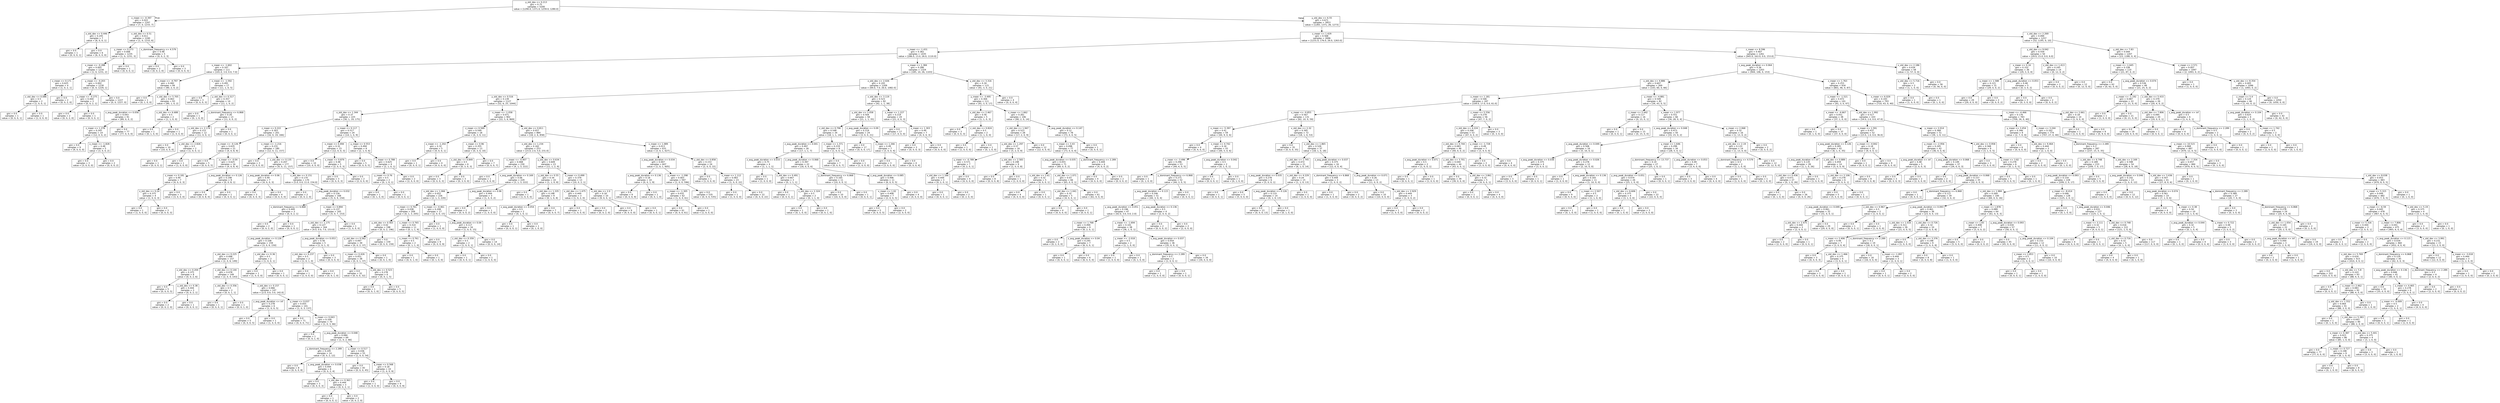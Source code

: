 digraph Tree {
node [shape=box, fontname="helvetica"] ;
edge [fontname="helvetica"] ;
0 [label="y_std_dev <= 0.213\ngini = 0.75\nsamples = 5200\nvalue = [1290.0, 1371.0, 1259.0, 1280.0]"] ;
1 [label="x_mean <= -0.397\ngini = 0.022\nsamples = 1247\nvalue = [7, 0, 1233, 7]"] ;
0 -> 1 [labeldistance=2.5, labelangle=45, headlabel="True"] ;
2 [label="x_std_dev <= 0.446\ngini = 0.245\nsamples = 7\nvalue = [6, 0, 0, 1]"] ;
1 -> 2 ;
3 [label="gini = 0.0\nsamples = 1\nvalue = [0, 0, 0, 1]"] ;
2 -> 3 ;
4 [label="gini = 0.0\nsamples = 6\nvalue = [6, 0, 0, 0]"] ;
2 -> 4 ;
5 [label="x_std_dev <= 0.51\ngini = 0.011\nsamples = 1240\nvalue = [1, 0, 1233, 6]"] ;
1 -> 5 ;
6 [label="y_mean <= 0.273\ngini = 0.006\nsamples = 1235\nvalue = [1, 0, 1231, 3]"] ;
5 -> 6 ;
7 [label="x_mean <= -0.288\ngini = 0.005\nsamples = 1234\nvalue = [1, 0, 1231, 2]"] ;
6 -> 7 ;
8 [label="z_mean <= 0.171\ngini = 0.625\nsamples = 4\nvalue = [1, 0, 2, 1]"] ;
7 -> 8 ;
9 [label="z_std_dev <= 0.086\ngini = 0.5\nsamples = 2\nvalue = [1, 0, 0, 1]"] ;
8 -> 9 ;
10 [label="gini = 0.0\nsamples = 1\nvalue = [0, 0, 0, 1]"] ;
9 -> 10 ;
11 [label="gini = 0.0\nsamples = 1\nvalue = [1, 0, 0, 0]"] ;
9 -> 11 ;
12 [label="gini = 0.0\nsamples = 2\nvalue = [0, 0, 2, 0]"] ;
8 -> 12 ;
13 [label="y_mean <= -0.203\ngini = 0.002\nsamples = 1230\nvalue = [0, 0, 1229, 1]"] ;
7 -> 13 ;
14 [label="y_mean <= -0.275\ngini = 0.444\nsamples = 3\nvalue = [0, 0, 2, 1]"] ;
13 -> 14 ;
15 [label="gini = 0.0\nsamples = 2\nvalue = [0, 0, 2, 0]"] ;
14 -> 15 ;
16 [label="gini = 0.0\nsamples = 1\nvalue = [0, 0, 0, 1]"] ;
14 -> 16 ;
17 [label="gini = 0.0\nsamples = 1227\nvalue = [0, 0, 1227, 0]"] ;
13 -> 17 ;
18 [label="gini = 0.0\nsamples = 1\nvalue = [0, 0, 0, 1]"] ;
6 -> 18 ;
19 [label="x_dominant_frequency <= 4.579\ngini = 0.48\nsamples = 5\nvalue = [0, 0, 2, 3]"] ;
5 -> 19 ;
20 [label="gini = 0.0\nsamples = 2\nvalue = [0, 0, 2, 0]"] ;
19 -> 20 ;
21 [label="gini = 0.0\nsamples = 3\nvalue = [0, 0, 0, 3]"] ;
19 -> 21 ;
22 [label="y_std_dev <= 6.55\ngini = 0.671\nsamples = 3953\nvalue = [1283, 1371, 26, 1273]"] ;
0 -> 22 [labeldistance=2.5, labelangle=-45, headlabel="False"] ;
23 [label="z_mean <= 1.429\ngini = 0.568\nsamples = 2696\nvalue = [1231.0, 176.0, 26.0, 1263.0]"] ;
22 -> 23 ;
24 [label="x_mean <= -1.431\ngini = 0.362\nsamples = 1435\nvalue = [286.0, 13.0, 26.0, 1110.0]"] ;
23 -> 24 ;
25 [label="x_mean <= -1.602\ngini = 0.167\nsamples = 111\nvalue = [101.0, 3.0, 0.0, 7.0]"] ;
24 -> 25 ;
26 [label="x_mean <= -4.797\ngini = 0.082\nsamples = 94\nvalue = [90, 2, 0, 2]"] ;
25 -> 26 ;
27 [label="gini = 0.0\nsamples = 1\nvalue = [0, 1, 0, 0]"] ;
26 -> 27 ;
28 [label="x_std_dev <= 5.705\ngini = 0.063\nsamples = 93\nvalue = [90, 1, 0, 2]"] ;
26 -> 28 ;
29 [label="x_avg_peak_duration <= 0.056\ngini = 0.043\nsamples = 91\nvalue = [89, 0, 0, 2]"] ;
28 -> 29 ;
30 [label="z_mean <= 1.278\ngini = 0.245\nsamples = 14\nvalue = [12, 0, 0, 2]"] ;
29 -> 30 ;
31 [label="gini = 0.0\nsamples = 9\nvalue = [9, 0, 0, 0]"] ;
30 -> 31 ;
32 [label="x_mean <= -1.828\ngini = 0.48\nsamples = 5\nvalue = [3, 0, 0, 2]"] ;
30 -> 32 ;
33 [label="gini = 0.0\nsamples = 3\nvalue = [3, 0, 0, 0]"] ;
32 -> 33 ;
34 [label="gini = 0.0\nsamples = 2\nvalue = [0, 0, 0, 2]"] ;
32 -> 34 ;
35 [label="gini = 0.0\nsamples = 77\nvalue = [77, 0, 0, 0]"] ;
29 -> 35 ;
36 [label="x_std_dev <= 6.688\ngini = 0.5\nsamples = 2\nvalue = [1, 1, 0, 0]"] ;
28 -> 36 ;
37 [label="gini = 0.0\nsamples = 1\nvalue = [0, 1, 0, 0]"] ;
36 -> 37 ;
38 [label="gini = 0.0\nsamples = 1\nvalue = [1, 0, 0, 0]"] ;
36 -> 38 ;
39 [label="x_mean <= -1.592\ngini = 0.491\nsamples = 17\nvalue = [11, 1, 0, 5]"] ;
25 -> 39 ;
40 [label="gini = 0.0\nsamples = 3\nvalue = [0, 0, 0, 3]"] ;
39 -> 40 ;
41 [label="y_std_dev <= 0.317\ngini = 0.357\nsamples = 14\nvalue = [11, 1, 0, 2]"] ;
39 -> 41 ;
42 [label="gini = 0.0\nsamples = 1\nvalue = [0, 1, 0, 0]"] ;
41 -> 42 ;
43 [label="y_dominant_frequency <= 6.868\ngini = 0.26\nsamples = 13\nvalue = [11, 0, 0, 2]"] ;
41 -> 43 ;
44 [label="y_std_dev <= 2.179\ngini = 0.153\nsamples = 12\nvalue = [11, 0, 0, 1]"] ;
43 -> 44 ;
45 [label="gini = 0.0\nsamples = 10\nvalue = [10, 0, 0, 0]"] ;
44 -> 45 ;
46 [label="y_std_dev <= 2.826\ngini = 0.5\nsamples = 2\nvalue = [1, 0, 0, 1]"] ;
44 -> 46 ;
47 [label="gini = 0.0\nsamples = 1\nvalue = [0, 0, 0, 1]"] ;
46 -> 47 ;
48 [label="gini = 0.0\nsamples = 1\nvalue = [1, 0, 0, 0]"] ;
46 -> 48 ;
49 [label="gini = 0.0\nsamples = 1\nvalue = [0, 0, 0, 1]"] ;
43 -> 49 ;
50 [label="x_mean <= 1.384\ngini = 0.286\nsamples = 1324\nvalue = [185, 10, 26, 1103]"] ;
24 -> 50 ;
51 [label="x_std_dev <= 2.026\ngini = 0.193\nsamples = 1209\nvalue = [94.0, 7.0, 26.0, 1082.0]"] ;
50 -> 51 ;
52 [label="y_std_dev <= 0.516\ngini = 0.139\nsamples = 1127\nvalue = [52, 6, 25, 1044]"] ;
51 -> 52 ;
53 [label="x_std_dev <= 1.344\ngini = 0.37\nsamples = 225\nvalue = [30, 1, 19, 175]"] ;
52 -> 53 ;
54 [label="z_mean <= 0.222\ngini = 0.303\nsamples = 201\nvalue = [16, 0, 19, 166]"] ;
53 -> 54 ;
55 [label="y_mean <= -0.126\ngini = 0.635\nsamples = 21\nvalue = [4, 0, 8, 9]"] ;
54 -> 55 ;
56 [label="gini = 0.0\nsamples = 5\nvalue = [0, 0, 0, 5]"] ;
55 -> 56 ;
57 [label="x_mean <= -0.04\ngini = 0.625\nsamples = 16\nvalue = [4, 0, 8, 4]"] ;
55 -> 57 ;
58 [label="z_mean <= 0.181\ngini = 0.49\nsamples = 7\nvalue = [4, 0, 0, 3]"] ;
57 -> 58 ;
59 [label="x_std_dev <= 0.24\ngini = 0.375\nsamples = 4\nvalue = [1, 0, 0, 3]"] ;
58 -> 59 ;
60 [label="gini = 0.0\nsamples = 1\nvalue = [1, 0, 0, 0]"] ;
59 -> 60 ;
61 [label="gini = 0.0\nsamples = 3\nvalue = [0, 0, 0, 3]"] ;
59 -> 61 ;
62 [label="gini = 0.0\nsamples = 3\nvalue = [3, 0, 0, 0]"] ;
58 -> 62 ;
63 [label="y_avg_peak_duration <= 0.126\ngini = 0.198\nsamples = 9\nvalue = [0, 0, 8, 1]"] ;
57 -> 63 ;
64 [label="gini = 0.0\nsamples = 8\nvalue = [0, 0, 8, 0]"] ;
63 -> 64 ;
65 [label="gini = 0.0\nsamples = 1\nvalue = [0, 0, 0, 1]"] ;
63 -> 65 ;
66 [label="x_mean <= -1.216\ngini = 0.231\nsamples = 180\nvalue = [12, 0, 11, 157]"] ;
54 -> 66 ;
67 [label="gini = 0.0\nsamples = 3\nvalue = [3, 0, 0, 0]"] ;
66 -> 67 ;
68 [label="z_std_dev <= 0.135\ngini = 0.207\nsamples = 177\nvalue = [9, 0, 11, 157]"] ;
66 -> 68 ;
69 [label="z_avg_peak_duration <= 0.06\ngini = 0.49\nsamples = 7\nvalue = [4, 0, 0, 3]"] ;
68 -> 69 ;
70 [label="gini = 0.0\nsamples = 3\nvalue = [0, 0, 0, 3]"] ;
69 -> 70 ;
71 [label="gini = 0.0\nsamples = 4\nvalue = [4, 0, 0, 0]"] ;
69 -> 71 ;
72 [label="x_std_dev <= 0.151\ngini = 0.174\nsamples = 170\nvalue = [5.0, 0.0, 11.0, 154.0]"] ;
68 -> 72 ;
73 [label="gini = 0.0\nsamples = 2\nvalue = [0, 0, 2, 0]"] ;
72 -> 73 ;
74 [label="z_avg_peak_duration <= 0.032\ngini = 0.156\nsamples = 168\nvalue = [5, 0, 9, 154]"] ;
72 -> 74 ;
75 [label="x_dominant_frequency <= 6.868\ngini = 0.444\nsamples = 3\nvalue = [0, 0, 2, 1]"] ;
74 -> 75 ;
76 [label="gini = 0.0\nsamples = 2\nvalue = [0, 0, 2, 0]"] ;
75 -> 76 ;
77 [label="gini = 0.0\nsamples = 1\nvalue = [0, 0, 0, 1]"] ;
75 -> 77 ;
78 [label="x_mean <= 0.894\ngini = 0.137\nsamples = 165\nvalue = [5, 0, 7, 153]"] ;
74 -> 78 ;
79 [label="x_std_dev <= 1.175\ngini = 0.127\nsamples = 164\nvalue = [4.0, 0.0, 7.0, 153.0]"] ;
78 -> 79 ;
80 [label="z_avg_peak_duration <= 0.126\ngini = 0.108\nsamples = 159\nvalue = [3, 0, 6, 150]"] ;
79 -> 80 ;
81 [label="x_std_dev <= 0.225\ngini = 0.098\nsamples = 157\nvalue = [2, 0, 6, 149]"] ;
80 -> 81 ;
82 [label="x_std_dev <= 0.204\ngini = 0.375\nsamples = 8\nvalue = [0, 0, 2, 6]"] ;
81 -> 82 ;
83 [label="gini = 0.0\nsamples = 5\nvalue = [0, 0, 0, 5]"] ;
82 -> 83 ;
84 [label="y_std_dev <= 0.38\ngini = 0.444\nsamples = 3\nvalue = [0, 0, 2, 1]"] ;
82 -> 84 ;
85 [label="gini = 0.0\nsamples = 2\nvalue = [0, 0, 2, 0]"] ;
84 -> 85 ;
86 [label="gini = 0.0\nsamples = 1\nvalue = [0, 0, 0, 1]"] ;
84 -> 86 ;
87 [label="z_std_dev <= 0.144\ngini = 0.078\nsamples = 149\nvalue = [2, 0, 4, 143]"] ;
81 -> 87 ;
88 [label="x_std_dev <= 0.356\ngini = 0.5\nsamples = 2\nvalue = [0, 0, 1, 1]"] ;
87 -> 88 ;
89 [label="gini = 0.0\nsamples = 1\nvalue = [0, 0, 0, 1]"] ;
88 -> 89 ;
90 [label="gini = 0.0\nsamples = 1\nvalue = [0, 0, 1, 0]"] ;
88 -> 90 ;
91 [label="z_std_dev <= 0.157\ngini = 0.066\nsamples = 147\nvalue = [2.0, 0.0, 3.0, 142.0]"] ;
87 -> 91 ;
92 [label="z_avg_peak_duration <= inf\ngini = 0.278\nsamples = 6\nvalue = [1, 0, 0, 5]"] ;
91 -> 92 ;
93 [label="gini = 0.0\nsamples = 5\nvalue = [0, 0, 0, 5]"] ;
92 -> 93 ;
94 [label="gini = 0.0\nsamples = 1\nvalue = [1, 0, 0, 0]"] ;
92 -> 94 ;
95 [label="y_mean <= 0.037\ngini = 0.055\nsamples = 141\nvalue = [1, 0, 3, 137]"] ;
91 -> 95 ;
96 [label="gini = 0.0\nsamples = 71\nvalue = [0, 0, 0, 71]"] ;
95 -> 96 ;
97 [label="y_mean <= 0.043\ngini = 0.109\nsamples = 70\nvalue = [1, 0, 3, 66]"] ;
95 -> 97 ;
98 [label="gini = 0.0\nsamples = 1\nvalue = [0, 0, 1, 0]"] ;
97 -> 98 ;
99 [label="y_avg_peak_duration <= 0.048\ngini = 0.084\nsamples = 69\nvalue = [1, 0, 2, 66]"] ;
97 -> 99 ;
100 [label="y_dominant_frequency <= 2.289\ngini = 0.245\nsamples = 14\nvalue = [0, 0, 2, 12]"] ;
99 -> 100 ;
101 [label="gini = 0.0\nsamples = 8\nvalue = [0, 0, 0, 8]"] ;
100 -> 101 ;
102 [label="y_avg_peak_duration <= 0.038\ngini = 0.444\nsamples = 6\nvalue = [0, 0, 2, 4]"] ;
100 -> 102 ;
103 [label="gini = 0.0\nsamples = 3\nvalue = [0, 0, 0, 3]"] ;
102 -> 103 ;
104 [label="x_std_dev <= 0.363\ngini = 0.444\nsamples = 3\nvalue = [0, 0, 2, 1]"] ;
102 -> 104 ;
105 [label="gini = 0.0\nsamples = 1\nvalue = [0, 0, 0, 1]"] ;
104 -> 105 ;
106 [label="gini = 0.0\nsamples = 2\nvalue = [0, 0, 2, 0]"] ;
104 -> 106 ;
107 [label="y_mean <= 0.517\ngini = 0.036\nsamples = 55\nvalue = [1, 0, 0, 54]"] ;
99 -> 107 ;
108 [label="gini = 0.0\nsamples = 45\nvalue = [0, 0, 0, 45]"] ;
107 -> 108 ;
109 [label="y_mean <= 0.568\ngini = 0.18\nsamples = 10\nvalue = [1, 0, 0, 9]"] ;
107 -> 109 ;
110 [label="gini = 0.0\nsamples = 1\nvalue = [1, 0, 0, 0]"] ;
109 -> 110 ;
111 [label="gini = 0.0\nsamples = 9\nvalue = [0, 0, 0, 9]"] ;
109 -> 111 ;
112 [label="z_std_dev <= 0.36\ngini = 0.5\nsamples = 2\nvalue = [1, 0, 0, 1]"] ;
80 -> 112 ;
113 [label="gini = 0.0\nsamples = 1\nvalue = [1, 0, 0, 0]"] ;
112 -> 113 ;
114 [label="gini = 0.0\nsamples = 1\nvalue = [0, 0, 0, 1]"] ;
112 -> 114 ;
115 [label="y_avg_peak_duration <= 0.053\ngini = 0.56\nsamples = 5\nvalue = [1, 0, 1, 3]"] ;
79 -> 115 ;
116 [label="z_std_dev <= 0.237\ngini = 0.5\nsamples = 2\nvalue = [1, 0, 1, 0]"] ;
115 -> 116 ;
117 [label="gini = 0.0\nsamples = 1\nvalue = [1, 0, 0, 0]"] ;
116 -> 117 ;
118 [label="gini = 0.0\nsamples = 1\nvalue = [0, 0, 1, 0]"] ;
116 -> 118 ;
119 [label="gini = 0.0\nsamples = 3\nvalue = [0, 0, 0, 3]"] ;
115 -> 119 ;
120 [label="gini = 0.0\nsamples = 1\nvalue = [1, 0, 0, 0]"] ;
78 -> 120 ;
121 [label="y_mean <= 0.117\ngini = 0.517\nsamples = 24\nvalue = [14, 1, 0, 9]"] ;
53 -> 121 ;
122 [label="x_mean <= 0.494\ngini = 0.32\nsamples = 15\nvalue = [12, 0, 0, 3]"] ;
121 -> 122 ;
123 [label="gini = 0.0\nsamples = 10\nvalue = [10, 0, 0, 0]"] ;
122 -> 123 ;
124 [label="x_mean <= 0.879\ngini = 0.48\nsamples = 5\nvalue = [2, 0, 0, 3]"] ;
122 -> 124 ;
125 [label="gini = 0.0\nsamples = 3\nvalue = [0, 0, 0, 3]"] ;
124 -> 125 ;
126 [label="gini = 0.0\nsamples = 2\nvalue = [2, 0, 0, 0]"] ;
124 -> 126 ;
127 [label="y_mean <= 0.553\ngini = 0.494\nsamples = 9\nvalue = [2, 1, 0, 6]"] ;
121 -> 127 ;
128 [label="gini = 0.0\nsamples = 5\nvalue = [0, 0, 0, 5]"] ;
127 -> 128 ;
129 [label="z_mean <= 0.788\ngini = 0.625\nsamples = 4\nvalue = [2, 1, 0, 1]"] ;
127 -> 129 ;
130 [label="y_mean <= 0.76\ngini = 0.5\nsamples = 2\nvalue = [0, 1, 0, 1]"] ;
129 -> 130 ;
131 [label="gini = 0.0\nsamples = 1\nvalue = [0, 1, 0, 0]"] ;
130 -> 131 ;
132 [label="gini = 0.0\nsamples = 1\nvalue = [0, 0, 0, 1]"] ;
130 -> 132 ;
133 [label="gini = 0.0\nsamples = 2\nvalue = [2, 0, 0, 0]"] ;
129 -> 133 ;
134 [label="x_mean <= -1.058\ngini = 0.071\nsamples = 902\nvalue = [22, 5, 6, 869]"] ;
52 -> 134 ;
135 [label="z_mean <= 0.569\ngini = 0.549\nsamples = 18\nvalue = [4, 3, 0, 11]"] ;
134 -> 135 ;
136 [label="x_mean <= -1.202\ngini = 0.32\nsamples = 5\nvalue = [4, 0, 0, 1]"] ;
135 -> 136 ;
137 [label="gini = 0.0\nsamples = 1\nvalue = [0, 0, 0, 1]"] ;
136 -> 137 ;
138 [label="gini = 0.0\nsamples = 4\nvalue = [4, 0, 0, 0]"] ;
136 -> 138 ;
139 [label="z_mean <= 0.96\ngini = 0.355\nsamples = 13\nvalue = [0, 3, 0, 10]"] ;
135 -> 139 ;
140 [label="x_std_dev <= 0.849\ngini = 0.5\nsamples = 6\nvalue = [0, 3, 0, 3]"] ;
139 -> 140 ;
141 [label="gini = 0.0\nsamples = 3\nvalue = [0, 0, 0, 3]"] ;
140 -> 141 ;
142 [label="gini = 0.0\nsamples = 3\nvalue = [0, 3, 0, 0]"] ;
140 -> 142 ;
143 [label="gini = 0.0\nsamples = 7\nvalue = [0, 0, 0, 7]"] ;
139 -> 143 ;
144 [label="y_std_dev <= 0.811\ngini = 0.057\nsamples = 884\nvalue = [18, 2, 6, 858]"] ;
134 -> 144 ;
145 [label="x_std_dev <= 1.234\ngini = 0.162\nsamples = 253\nvalue = [15.0, 2.0, 5.0, 231.0]"] ;
144 -> 145 ;
146 [label="x_mean <= -0.907\ngini = 0.068\nsamples = 230\nvalue = [4, 1, 3, 222]"] ;
145 -> 146 ;
147 [label="gini = 0.0\nsamples = 1\nvalue = [1, 0, 0, 0]"] ;
146 -> 147 ;
148 [label="x_avg_peak_duration <= 0.169\ngini = 0.06\nsamples = 229\nvalue = [3, 1, 3, 222]"] ;
146 -> 148 ;
149 [label="x_std_dev <= 1.066\ngini = 0.052\nsamples = 226\nvalue = [2, 1, 3, 220]"] ;
148 -> 149 ;
150 [label="x_mean <= 0.761\ngini = 0.038\nsamples = 209\nvalue = [0, 1, 3, 205]"] ;
149 -> 150 ;
151 [label="y_std_dev <= 0.563\ngini = 0.02\nsamples = 198\nvalue = [0, 0, 2, 196]"] ;
150 -> 151 ;
152 [label="y_std_dev <= 0.562\ngini = 0.097\nsamples = 39\nvalue = [0, 0, 2, 37]"] ;
151 -> 152 ;
153 [label="x_mean <= 0.426\ngini = 0.051\nsamples = 38\nvalue = [0, 0, 1, 37]"] ;
152 -> 153 ;
154 [label="gini = 0.0\nsamples = 32\nvalue = [0, 0, 0, 32]"] ;
153 -> 154 ;
155 [label="x_std_dev <= 0.523\ngini = 0.278\nsamples = 6\nvalue = [0, 0, 1, 5]"] ;
153 -> 155 ;
156 [label="gini = 0.0\nsamples = 1\nvalue = [0, 0, 1, 0]"] ;
155 -> 156 ;
157 [label="gini = 0.0\nsamples = 5\nvalue = [0, 0, 0, 5]"] ;
155 -> 157 ;
158 [label="gini = 0.0\nsamples = 1\nvalue = [0, 0, 1, 0]"] ;
152 -> 158 ;
159 [label="gini = 0.0\nsamples = 159\nvalue = [0, 0, 0, 159]"] ;
151 -> 159 ;
160 [label="x_mean <= 0.765\ngini = 0.314\nsamples = 11\nvalue = [0, 1, 1, 9]"] ;
150 -> 160 ;
161 [label="x_mean <= 0.761\ngini = 0.5\nsamples = 2\nvalue = [0, 1, 1, 0]"] ;
160 -> 161 ;
162 [label="gini = 0.0\nsamples = 1\nvalue = [0, 0, 1, 0]"] ;
161 -> 162 ;
163 [label="gini = 0.0\nsamples = 1\nvalue = [0, 1, 0, 0]"] ;
161 -> 163 ;
164 [label="gini = 0.0\nsamples = 9\nvalue = [0, 0, 0, 9]"] ;
160 -> 164 ;
165 [label="x_mean <= -0.461\ngini = 0.208\nsamples = 17\nvalue = [2, 0, 0, 15]"] ;
149 -> 165 ;
166 [label="gini = 0.0\nsamples = 1\nvalue = [1, 0, 0, 0]"] ;
165 -> 166 ;
167 [label="z_avg_peak_duration <= 0.04\ngini = 0.117\nsamples = 16\nvalue = [1, 0, 0, 15]"] ;
165 -> 167 ;
168 [label="z_std_dev <= 0.359\ngini = 0.5\nsamples = 2\nvalue = [1, 0, 0, 1]"] ;
167 -> 168 ;
169 [label="gini = 0.0\nsamples = 1\nvalue = [0, 0, 0, 1]"] ;
168 -> 169 ;
170 [label="gini = 0.0\nsamples = 1\nvalue = [1, 0, 0, 0]"] ;
168 -> 170 ;
171 [label="gini = 0.0\nsamples = 14\nvalue = [0, 0, 0, 14]"] ;
167 -> 171 ;
172 [label="y_avg_peak_duration <= 0.06\ngini = 0.444\nsamples = 3\nvalue = [1, 0, 0, 2]"] ;
148 -> 172 ;
173 [label="gini = 0.0\nsamples = 2\nvalue = [0, 0, 0, 2]"] ;
172 -> 173 ;
174 [label="gini = 0.0\nsamples = 1\nvalue = [1, 0, 0, 0]"] ;
172 -> 174 ;
175 [label="y_std_dev <= 0.634\ngini = 0.609\nsamples = 23\nvalue = [11, 1, 2, 9]"] ;
145 -> 175 ;
176 [label="y_std_dev <= 0.55\ngini = 0.34\nsamples = 10\nvalue = [1, 1, 0, 8]"] ;
175 -> 176 ;
177 [label="gini = 0.0\nsamples = 1\nvalue = [1, 0, 0, 0]"] ;
176 -> 177 ;
178 [label="x_std_dev <= 1.335\ngini = 0.198\nsamples = 9\nvalue = [0, 1, 0, 8]"] ;
176 -> 178 ;
179 [label="z_avg_peak_duration <= 0.054\ngini = 0.5\nsamples = 2\nvalue = [0, 1, 0, 1]"] ;
178 -> 179 ;
180 [label="gini = 0.0\nsamples = 1\nvalue = [0, 0, 0, 1]"] ;
179 -> 180 ;
181 [label="gini = 0.0\nsamples = 1\nvalue = [0, 1, 0, 0]"] ;
179 -> 181 ;
182 [label="gini = 0.0\nsamples = 7\nvalue = [0, 0, 0, 7]"] ;
178 -> 182 ;
183 [label="z_mean <= 0.499\ngini = 0.379\nsamples = 13\nvalue = [10, 0, 2, 1]"] ;
175 -> 183 ;
184 [label="x_std_dev <= 1.475\ngini = 0.444\nsamples = 3\nvalue = [1, 0, 2, 0]"] ;
183 -> 184 ;
185 [label="gini = 0.0\nsamples = 1\nvalue = [1, 0, 0, 0]"] ;
184 -> 185 ;
186 [label="gini = 0.0\nsamples = 2\nvalue = [0, 0, 2, 0]"] ;
184 -> 186 ;
187 [label="x_std_dev <= 2.0\ngini = 0.18\nsamples = 10\nvalue = [9, 0, 0, 1]"] ;
183 -> 187 ;
188 [label="gini = 0.0\nsamples = 9\nvalue = [9, 0, 0, 0]"] ;
187 -> 188 ;
189 [label="gini = 0.0\nsamples = 1\nvalue = [0, 0, 0, 1]"] ;
187 -> 189 ;
190 [label="x_mean <= 1.089\ngini = 0.013\nsamples = 631\nvalue = [3, 0, 1, 627]"] ;
144 -> 190 ;
191 [label="z_avg_peak_duration <= 0.034\ngini = 0.007\nsamples = 607\nvalue = [1, 0, 1, 605]"] ;
190 -> 191 ;
192 [label="y_avg_peak_duration <= 0.136\ngini = 0.18\nsamples = 10\nvalue = [0, 0, 1, 9]"] ;
191 -> 192 ;
193 [label="gini = 0.0\nsamples = 9\nvalue = [0, 0, 0, 9]"] ;
192 -> 193 ;
194 [label="gini = 0.0\nsamples = 1\nvalue = [0, 0, 1, 0]"] ;
192 -> 194 ;
195 [label="y_mean <= -1.298\ngini = 0.003\nsamples = 597\nvalue = [1, 0, 0, 596]"] ;
191 -> 195 ;
196 [label="y_mean <= -1.305\ngini = 0.032\nsamples = 62\nvalue = [1, 0, 0, 61]"] ;
195 -> 196 ;
197 [label="gini = 0.0\nsamples = 61\nvalue = [0, 0, 0, 61]"] ;
196 -> 197 ;
198 [label="gini = 0.0\nsamples = 1\nvalue = [1, 0, 0, 0]"] ;
196 -> 198 ;
199 [label="gini = 0.0\nsamples = 535\nvalue = [0, 0, 0, 535]"] ;
195 -> 199 ;
200 [label="y_std_dev <= 0.858\ngini = 0.153\nsamples = 24\nvalue = [2, 0, 0, 22]"] ;
190 -> 200 ;
201 [label="gini = 0.0\nsamples = 1\nvalue = [1, 0, 0, 0]"] ;
200 -> 201 ;
202 [label="x_mean <= 1.112\ngini = 0.083\nsamples = 23\nvalue = [1, 0, 0, 22]"] ;
200 -> 202 ;
203 [label="gini = 0.0\nsamples = 1\nvalue = [1, 0, 0, 0]"] ;
202 -> 203 ;
204 [label="gini = 0.0\nsamples = 22\nvalue = [0, 0, 0, 22]"] ;
202 -> 204 ;
205 [label="x_std_dev <= 3.119\ngini = 0.523\nsamples = 82\nvalue = [42, 1, 1, 38]"] ;
51 -> 205 ;
206 [label="y_std_dev <= 2.058\ngini = 0.504\nsamples = 58\nvalue = [21, 1, 1, 35]"] ;
205 -> 206 ;
207 [label="z_std_dev <= 0.796\ngini = 0.548\nsamples = 34\nvalue = [18, 1, 1, 14]"] ;
206 -> 207 ;
208 [label="z_avg_peak_duration <= 0.041\ngini = 0.497\nsamples = 26\nvalue = [17, 1, 1, 7]"] ;
207 -> 208 ;
209 [label="z_avg_peak_duration <= 0.033\ngini = 0.75\nsamples = 4\nvalue = [1, 1, 1, 1]"] ;
208 -> 209 ;
210 [label="gini = 0.0\nsamples = 1\nvalue = [1, 0, 0, 0]"] ;
209 -> 210 ;
211 [label="z_std_dev <= 0.491\ngini = 0.667\nsamples = 3\nvalue = [0, 1, 1, 1]"] ;
209 -> 211 ;
212 [label="gini = 0.0\nsamples = 1\nvalue = [0, 0, 0, 1]"] ;
211 -> 212 ;
213 [label="x_std_dev <= 2.324\ngini = 0.5\nsamples = 2\nvalue = [0, 1, 1, 0]"] ;
211 -> 213 ;
214 [label="gini = 0.0\nsamples = 1\nvalue = [0, 1, 0, 0]"] ;
213 -> 214 ;
215 [label="gini = 0.0\nsamples = 1\nvalue = [0, 0, 1, 0]"] ;
213 -> 215 ;
216 [label="z_avg_peak_duration <= 0.068\ngini = 0.397\nsamples = 22\nvalue = [16, 0, 0, 6]"] ;
208 -> 216 ;
217 [label="y_dominant_frequency <= 6.868\ngini = 0.165\nsamples = 11\nvalue = [10, 0, 0, 1]"] ;
216 -> 217 ;
218 [label="gini = 0.0\nsamples = 10\nvalue = [10, 0, 0, 0]"] ;
217 -> 218 ;
219 [label="gini = 0.0\nsamples = 1\nvalue = [0, 0, 0, 1]"] ;
217 -> 219 ;
220 [label="z_avg_peak_duration <= 0.085\ngini = 0.496\nsamples = 11\nvalue = [6, 0, 0, 5]"] ;
216 -> 220 ;
221 [label="x_mean <= 1.02\ngini = 0.408\nsamples = 7\nvalue = [2, 0, 0, 5]"] ;
220 -> 221 ;
222 [label="gini = 0.0\nsamples = 5\nvalue = [0, 0, 0, 5]"] ;
221 -> 222 ;
223 [label="gini = 0.0\nsamples = 2\nvalue = [2, 0, 0, 0]"] ;
221 -> 223 ;
224 [label="gini = 0.0\nsamples = 4\nvalue = [4, 0, 0, 0]"] ;
220 -> 224 ;
225 [label="z_mean <= 1.371\ngini = 0.219\nsamples = 8\nvalue = [1, 0, 0, 7]"] ;
207 -> 225 ;
226 [label="gini = 0.0\nsamples = 7\nvalue = [0, 0, 0, 7]"] ;
225 -> 226 ;
227 [label="gini = 0.0\nsamples = 1\nvalue = [1, 0, 0, 0]"] ;
225 -> 227 ;
228 [label="z_avg_peak_duration <= 0.09\ngini = 0.219\nsamples = 24\nvalue = [3, 0, 0, 21]"] ;
206 -> 228 ;
229 [label="gini = 0.0\nsamples = 17\nvalue = [0, 0, 0, 17]"] ;
228 -> 229 ;
230 [label="z_mean <= 1.266\ngini = 0.49\nsamples = 7\nvalue = [3, 0, 0, 4]"] ;
228 -> 230 ;
231 [label="gini = 0.0\nsamples = 3\nvalue = [3, 0, 0, 0]"] ;
230 -> 231 ;
232 [label="gini = 0.0\nsamples = 4\nvalue = [0, 0, 0, 4]"] ;
230 -> 232 ;
233 [label="z_mean <= 1.227\ngini = 0.219\nsamples = 24\nvalue = [21, 0, 0, 3]"] ;
205 -> 233 ;
234 [label="gini = 0.0\nsamples = 17\nvalue = [17, 0, 0, 0]"] ;
233 -> 234 ;
235 [label="z_mean <= 1.303\ngini = 0.49\nsamples = 7\nvalue = [4, 0, 0, 3]"] ;
233 -> 235 ;
236 [label="gini = 0.0\nsamples = 3\nvalue = [0, 0, 0, 3]"] ;
235 -> 236 ;
237 [label="gini = 0.0\nsamples = 4\nvalue = [4, 0, 0, 0]"] ;
235 -> 237 ;
238 [label="y_std_dev <= 3.316\ngini = 0.34\nsamples = 115\nvalue = [91, 3, 0, 21]"] ;
50 -> 238 ;
239 [label="y_mean <= -3.495\ngini = 0.304\nsamples = 111\nvalue = [91, 3, 0, 17]"] ;
238 -> 239 ;
240 [label="x_std_dev <= 2.467\ngini = 0.56\nsamples = 5\nvalue = [1, 1, 0, 3]"] ;
239 -> 240 ;
241 [label="gini = 0.0\nsamples = 3\nvalue = [0, 0, 0, 3]"] ;
240 -> 241 ;
242 [label="z_std_dev <= 0.824\ngini = 0.5\nsamples = 2\nvalue = [1, 1, 0, 0]"] ;
240 -> 242 ;
243 [label="gini = 0.0\nsamples = 1\nvalue = [1, 0, 0, 0]"] ;
242 -> 243 ;
244 [label="gini = 0.0\nsamples = 1\nvalue = [0, 1, 0, 0]"] ;
242 -> 244 ;
245 [label="x_mean <= 1.662\ngini = 0.261\nsamples = 106\nvalue = [90, 2, 0, 14]"] ;
239 -> 245 ;
246 [label="x_std_dev <= 1.947\ngini = 0.523\nsamples = 28\nvalue = [17, 2, 0, 9]"] ;
245 -> 246 ;
247 [label="y_std_dev <= 1.297\ngini = 0.57\nsamples = 16\nvalue = [5, 2, 0, 9]"] ;
246 -> 247 ;
248 [label="y_mean <= -0.789\ngini = 0.571\nsamples = 7\nvalue = [4, 2, 0, 1]"] ;
247 -> 248 ;
249 [label="x_std_dev <= 1.166\ngini = 0.444\nsamples = 3\nvalue = [0, 2, 0, 1]"] ;
248 -> 249 ;
250 [label="gini = 0.0\nsamples = 1\nvalue = [0, 0, 0, 1]"] ;
249 -> 250 ;
251 [label="gini = 0.0\nsamples = 2\nvalue = [0, 2, 0, 0]"] ;
249 -> 251 ;
252 [label="gini = 0.0\nsamples = 4\nvalue = [4, 0, 0, 0]"] ;
248 -> 252 ;
253 [label="y_std_dev <= 2.583\ngini = 0.198\nsamples = 9\nvalue = [1, 0, 0, 8]"] ;
247 -> 253 ;
254 [label="gini = 0.0\nsamples = 8\nvalue = [0, 0, 0, 8]"] ;
253 -> 254 ;
255 [label="gini = 0.0\nsamples = 1\nvalue = [1, 0, 0, 0]"] ;
253 -> 255 ;
256 [label="gini = 0.0\nsamples = 12\nvalue = [12, 0, 0, 0]"] ;
246 -> 256 ;
257 [label="x_avg_peak_duration <= 0.147\ngini = 0.12\nsamples = 78\nvalue = [73, 0, 0, 5]"] ;
245 -> 257 ;
258 [label="x_mean <= 3.43\ngini = 0.098\nsamples = 77\nvalue = [73, 0, 0, 4]"] ;
257 -> 258 ;
259 [label="x_avg_peak_duration <= 0.035\ngini = 0.055\nsamples = 71\nvalue = [69, 0, 0, 2]"] ;
258 -> 259 ;
260 [label="x_std_dev <= 2.61\ngini = 0.32\nsamples = 5\nvalue = [4, 0, 0, 1]"] ;
259 -> 260 ;
261 [label="gini = 0.0\nsamples = 4\nvalue = [4, 0, 0, 0]"] ;
260 -> 261 ;
262 [label="gini = 0.0\nsamples = 1\nvalue = [0, 0, 0, 1]"] ;
260 -> 262 ;
263 [label="x_std_dev <= 1.071\ngini = 0.03\nsamples = 66\nvalue = [65, 0, 0, 1]"] ;
259 -> 263 ;
264 [label="x_std_dev <= 1.041\ngini = 0.32\nsamples = 5\nvalue = [4, 0, 0, 1]"] ;
263 -> 264 ;
265 [label="gini = 0.0\nsamples = 4\nvalue = [4, 0, 0, 0]"] ;
264 -> 265 ;
266 [label="gini = 0.0\nsamples = 1\nvalue = [0, 0, 0, 1]"] ;
264 -> 266 ;
267 [label="gini = 0.0\nsamples = 61\nvalue = [61, 0, 0, 0]"] ;
263 -> 267 ;
268 [label="y_dominant_frequency <= 2.289\ngini = 0.444\nsamples = 6\nvalue = [4, 0, 0, 2]"] ;
258 -> 268 ;
269 [label="gini = 0.0\nsamples = 4\nvalue = [4, 0, 0, 0]"] ;
268 -> 269 ;
270 [label="gini = 0.0\nsamples = 2\nvalue = [0, 0, 0, 2]"] ;
268 -> 270 ;
271 [label="gini = 0.0\nsamples = 1\nvalue = [0, 0, 0, 1]"] ;
257 -> 271 ;
272 [label="gini = 0.0\nsamples = 4\nvalue = [0, 0, 0, 4]"] ;
238 -> 272 ;
273 [label="z_mean <= 8.596\ngini = 0.407\nsamples = 1261\nvalue = [945.0, 163.0, 0.0, 153.0]"] ;
23 -> 273 ;
274 [label="z_avg_peak_duration <= 0.064\ngini = 0.36\nsamples = 1203\nvalue = [944, 106, 0, 153]"] ;
273 -> 274 ;
275 [label="x_std_dev <= 4.886\ngini = 0.607\nsamples = 269\nvalue = [143, 60, 0, 66]"] ;
274 -> 275 ;
276 [label="x_mean <= 1.181\ngini = 0.546\nsamples = 187\nvalue = [109.0, 17.0, 0.0, 61.0]"] ;
275 -> 276 ;
277 [label="x_mean <= -0.855\ngini = 0.567\nsamples = 131\nvalue = [62, 10, 0, 59]"] ;
276 -> 277 ;
278 [label="x_mean <= -5.397\ngini = 0.41\nsamples = 59\nvalue = [44, 9, 0, 6]"] ;
277 -> 278 ;
279 [label="gini = 0.0\nsamples = 4\nvalue = [0, 4, 0, 0]"] ;
278 -> 279 ;
280 [label="z_mean <= 4.742\ngini = 0.34\nsamples = 55\nvalue = [44, 5, 0, 6]"] ;
278 -> 280 ;
281 [label="y_mean <= -3.496\ngini = 0.296\nsamples = 53\nvalue = [44, 4, 0, 5]"] ;
280 -> 281 ;
282 [label="gini = 0.0\nsamples = 1\nvalue = [0, 1, 0, 0]"] ;
281 -> 282 ;
283 [label="y_dominant_frequency <= 6.868\ngini = 0.271\nsamples = 52\nvalue = [44, 3, 0, 5]"] ;
281 -> 283 ;
284 [label="y_avg_peak_duration <= 0.115\ngini = 0.246\nsamples = 51\nvalue = [44, 3, 0, 4]"] ;
283 -> 284 ;
285 [label="y_avg_peak_duration <= 0.051\ngini = 0.196\nsamples = 47\nvalue = [42.0, 3.0, 0.0, 2.0]"] ;
284 -> 285 ;
286 [label="z_mean <= 1.768\ngini = 0.494\nsamples = 9\nvalue = [6, 2, 0, 1]"] ;
285 -> 286 ;
287 [label="gini = 0.0\nsamples = 2\nvalue = [0, 2, 0, 0]"] ;
286 -> 287 ;
288 [label="z_avg_peak_duration <= 0.04\ngini = 0.245\nsamples = 7\nvalue = [6, 0, 0, 1]"] ;
286 -> 288 ;
289 [label="gini = 0.0\nsamples = 1\nvalue = [0, 0, 0, 1]"] ;
288 -> 289 ;
290 [label="gini = 0.0\nsamples = 6\nvalue = [6, 0, 0, 0]"] ;
288 -> 290 ;
291 [label="y_mean <= -1.694\ngini = 0.101\nsamples = 38\nvalue = [36, 1, 0, 1]"] ;
285 -> 291 ;
292 [label="y_mean <= -2.018\ngini = 0.5\nsamples = 2\nvalue = [1, 1, 0, 0]"] ;
291 -> 292 ;
293 [label="gini = 0.0\nsamples = 1\nvalue = [1, 0, 0, 0]"] ;
292 -> 293 ;
294 [label="gini = 0.0\nsamples = 1\nvalue = [0, 1, 0, 0]"] ;
292 -> 294 ;
295 [label="x_avg_peak_duration <= 0.037\ngini = 0.054\nsamples = 36\nvalue = [35, 0, 0, 1]"] ;
291 -> 295 ;
296 [label="y_dominant_frequency <= 2.289\ngini = 0.5\nsamples = 2\nvalue = [1, 0, 0, 1]"] ;
295 -> 296 ;
297 [label="gini = 0.0\nsamples = 1\nvalue = [1, 0, 0, 0]"] ;
296 -> 297 ;
298 [label="gini = 0.0\nsamples = 1\nvalue = [0, 0, 0, 1]"] ;
296 -> 298 ;
299 [label="gini = 0.0\nsamples = 34\nvalue = [34, 0, 0, 0]"] ;
295 -> 299 ;
300 [label="y_avg_peak_duration <= 0.136\ngini = 0.5\nsamples = 4\nvalue = [2, 0, 0, 2]"] ;
284 -> 300 ;
301 [label="gini = 0.0\nsamples = 2\nvalue = [0, 0, 0, 2]"] ;
300 -> 301 ;
302 [label="gini = 0.0\nsamples = 2\nvalue = [2, 0, 0, 0]"] ;
300 -> 302 ;
303 [label="gini = 0.0\nsamples = 1\nvalue = [0, 0, 0, 1]"] ;
283 -> 303 ;
304 [label="z_avg_peak_duration <= 0.042\ngini = 0.5\nsamples = 2\nvalue = [0, 1, 0, 1]"] ;
280 -> 304 ;
305 [label="gini = 0.0\nsamples = 1\nvalue = [0, 0, 0, 1]"] ;
304 -> 305 ;
306 [label="gini = 0.0\nsamples = 1\nvalue = [0, 1, 0, 0]"] ;
304 -> 306 ;
307 [label="x_std_dev <= 2.32\ngini = 0.395\nsamples = 72\nvalue = [18, 1, 0, 53]"] ;
277 -> 307 ;
308 [label="gini = 0.0\nsamples = 35\nvalue = [0, 0, 0, 35]"] ;
307 -> 308 ;
309 [label="z_std_dev <= 1.865\ngini = 0.526\nsamples = 37\nvalue = [18, 1, 0, 18]"] ;
307 -> 309 ;
310 [label="y_std_dev <= 1.745\ngini = 0.472\nsamples = 21\nvalue = [6, 1, 0, 14]"] ;
309 -> 310 ;
311 [label="z_avg_peak_duration <= 0.035\ngini = 0.278\nsamples = 6\nvalue = [5, 0, 0, 1]"] ;
310 -> 311 ;
312 [label="gini = 0.0\nsamples = 1\nvalue = [0, 0, 0, 1]"] ;
311 -> 312 ;
313 [label="gini = 0.0\nsamples = 5\nvalue = [5, 0, 0, 0]"] ;
311 -> 313 ;
314 [label="x_std_dev <= 4.229\ngini = 0.24\nsamples = 15\nvalue = [1, 1, 0, 13]"] ;
310 -> 314 ;
315 [label="x_avg_peak_duration <= 0.126\ngini = 0.133\nsamples = 14\nvalue = [0, 1, 0, 13]"] ;
314 -> 315 ;
316 [label="gini = 0.0\nsamples = 13\nvalue = [0, 0, 0, 13]"] ;
315 -> 316 ;
317 [label="gini = 0.0\nsamples = 1\nvalue = [0, 1, 0, 0]"] ;
315 -> 317 ;
318 [label="gini = 0.0\nsamples = 1\nvalue = [1, 0, 0, 0]"] ;
314 -> 318 ;
319 [label="z_avg_peak_duration <= 0.037\ngini = 0.375\nsamples = 16\nvalue = [12, 0, 0, 4]"] ;
309 -> 319 ;
320 [label="x_dominant_frequency <= 6.868\ngini = 0.444\nsamples = 3\nvalue = [1, 0, 0, 2]"] ;
319 -> 320 ;
321 [label="gini = 0.0\nsamples = 1\nvalue = [1, 0, 0, 0]"] ;
320 -> 321 ;
322 [label="gini = 0.0\nsamples = 2\nvalue = [0, 0, 0, 2]"] ;
320 -> 322 ;
323 [label="x_avg_peak_duration <= 0.071\ngini = 0.26\nsamples = 13\nvalue = [11, 0, 0, 2]"] ;
319 -> 323 ;
324 [label="gini = 0.0\nsamples = 10\nvalue = [10, 0, 0, 0]"] ;
323 -> 324 ;
325 [label="x_std_dev <= 2.929\ngini = 0.444\nsamples = 3\nvalue = [1, 0, 0, 2]"] ;
323 -> 325 ;
326 [label="gini = 0.0\nsamples = 1\nvalue = [1, 0, 0, 0]"] ;
325 -> 326 ;
327 [label="gini = 0.0\nsamples = 2\nvalue = [0, 0, 0, 2]"] ;
325 -> 327 ;
328 [label="z_mean <= 5.556\ngini = 0.279\nsamples = 56\nvalue = [47, 7, 0, 2]"] ;
276 -> 328 ;
329 [label="x_std_dev <= 4.224\ngini = 0.206\nsamples = 53\nvalue = [47, 4, 0, 2]"] ;
328 -> 329 ;
330 [label="z_std_dev <= 0.744\ngini = 0.083\nsamples = 46\nvalue = [44, 0, 0, 2]"] ;
329 -> 330 ;
331 [label="x_avg_peak_duration <= 0.071\ngini = 0.5\nsamples = 2\nvalue = [1, 0, 0, 1]"] ;
330 -> 331 ;
332 [label="gini = 0.0\nsamples = 1\nvalue = [0, 0, 0, 1]"] ;
331 -> 332 ;
333 [label="gini = 0.0\nsamples = 1\nvalue = [1, 0, 0, 0]"] ;
331 -> 333 ;
334 [label="y_std_dev <= 3.701\ngini = 0.044\nsamples = 44\nvalue = [43, 0, 0, 1]"] ;
330 -> 334 ;
335 [label="gini = 0.0\nsamples = 39\nvalue = [39, 0, 0, 0]"] ;
334 -> 335 ;
336 [label="y_std_dev <= 3.861\ngini = 0.32\nsamples = 5\nvalue = [4, 0, 0, 1]"] ;
334 -> 336 ;
337 [label="gini = 0.0\nsamples = 1\nvalue = [0, 0, 0, 1]"] ;
336 -> 337 ;
338 [label="gini = 0.0\nsamples = 4\nvalue = [4, 0, 0, 0]"] ;
336 -> 338 ;
339 [label="y_mean <= -1.728\ngini = 0.49\nsamples = 7\nvalue = [3, 4, 0, 0]"] ;
329 -> 339 ;
340 [label="gini = 0.0\nsamples = 3\nvalue = [3, 0, 0, 0]"] ;
339 -> 340 ;
341 [label="gini = 0.0\nsamples = 4\nvalue = [0, 4, 0, 0]"] ;
339 -> 341 ;
342 [label="gini = 0.0\nsamples = 3\nvalue = [0, 3, 0, 0]"] ;
328 -> 342 ;
343 [label="y_mean <= -4.881\ngini = 0.549\nsamples = 82\nvalue = [34, 43, 0, 5]"] ;
275 -> 343 ;
344 [label="z_mean <= 2.442\ngini = 0.117\nsamples = 16\nvalue = [0, 15, 0, 1]"] ;
343 -> 344 ;
345 [label="gini = 0.0\nsamples = 1\nvalue = [0, 0, 0, 1]"] ;
344 -> 345 ;
346 [label="gini = 0.0\nsamples = 15\nvalue = [0, 15, 0, 0]"] ;
344 -> 346 ;
347 [label="x_mean <= 1.977\ngini = 0.551\nsamples = 66\nvalue = [34, 28, 0, 4]"] ;
343 -> 347 ;
348 [label="z_avg_peak_duration <= 0.048\ngini = 0.473\nsamples = 50\nvalue = [33, 15, 0, 2]"] ;
347 -> 348 ;
349 [label="x_avg_peak_duration <= 0.049\ngini = 0.508\nsamples = 16\nvalue = [5, 10, 0, 1]"] ;
348 -> 349 ;
350 [label="x_avg_peak_duration <= 0.038\ngini = 0.375\nsamples = 4\nvalue = [3, 0, 0, 1]"] ;
349 -> 350 ;
351 [label="gini = 0.0\nsamples = 3\nvalue = [3, 0, 0, 0]"] ;
350 -> 351 ;
352 [label="gini = 0.0\nsamples = 1\nvalue = [0, 0, 0, 1]"] ;
350 -> 352 ;
353 [label="z_avg_peak_duration <= 0.026\ngini = 0.278\nsamples = 12\nvalue = [2, 10, 0, 0]"] ;
349 -> 353 ;
354 [label="gini = 0.0\nsamples = 1\nvalue = [1, 0, 0, 0]"] ;
353 -> 354 ;
355 [label="x_avg_peak_duration <= 0.136\ngini = 0.165\nsamples = 11\nvalue = [1, 10, 0, 0]"] ;
353 -> 355 ;
356 [label="gini = 0.0\nsamples = 9\nvalue = [0, 9, 0, 0]"] ;
355 -> 356 ;
357 [label="y_mean <= 2.507\ngini = 0.5\nsamples = 2\nvalue = [1, 1, 0, 0]"] ;
355 -> 357 ;
358 [label="gini = 0.0\nsamples = 1\nvalue = [0, 1, 0, 0]"] ;
357 -> 358 ;
359 [label="gini = 0.0\nsamples = 1\nvalue = [1, 0, 0, 0]"] ;
357 -> 359 ;
360 [label="y_mean <= 1.646\ngini = 0.299\nsamples = 34\nvalue = [28, 5, 0, 1]"] ;
348 -> 360 ;
361 [label="y_dominant_frequency <= 13.737\ngini = 0.14\nsamples = 27\nvalue = [25, 1, 0, 1]"] ;
360 -> 361 ;
362 [label="y_avg_peak_duration <= 0.051\ngini = 0.074\nsamples = 26\nvalue = [25, 1, 0, 0]"] ;
361 -> 362 ;
363 [label="x_std_dev <= 6.606\ngini = 0.375\nsamples = 4\nvalue = [3, 1, 0, 0]"] ;
362 -> 363 ;
364 [label="gini = 0.0\nsamples = 1\nvalue = [0, 1, 0, 0]"] ;
363 -> 364 ;
365 [label="gini = 0.0\nsamples = 3\nvalue = [3, 0, 0, 0]"] ;
363 -> 365 ;
366 [label="gini = 0.0\nsamples = 22\nvalue = [22, 0, 0, 0]"] ;
362 -> 366 ;
367 [label="gini = 0.0\nsamples = 1\nvalue = [0, 0, 0, 1]"] ;
361 -> 367 ;
368 [label="z_avg_peak_duration <= 0.053\ngini = 0.49\nsamples = 7\nvalue = [3, 4, 0, 0]"] ;
360 -> 368 ;
369 [label="gini = 0.0\nsamples = 3\nvalue = [3, 0, 0, 0]"] ;
368 -> 369 ;
370 [label="gini = 0.0\nsamples = 4\nvalue = [0, 4, 0, 0]"] ;
368 -> 370 ;
371 [label="y_mean <= 2.068\ngini = 0.32\nsamples = 16\nvalue = [1, 13, 0, 2]"] ;
347 -> 371 ;
372 [label="y_std_dev <= 2.19\ngini = 0.133\nsamples = 14\nvalue = [1, 13, 0, 0]"] ;
371 -> 372 ;
373 [label="y_dominant_frequency <= 4.579\ngini = 0.5\nsamples = 2\nvalue = [1, 1, 0, 0]"] ;
372 -> 373 ;
374 [label="gini = 0.0\nsamples = 1\nvalue = [1, 0, 0, 0]"] ;
373 -> 374 ;
375 [label="gini = 0.0\nsamples = 1\nvalue = [0, 1, 0, 0]"] ;
373 -> 375 ;
376 [label="gini = 0.0\nsamples = 12\nvalue = [0, 12, 0, 0]"] ;
372 -> 376 ;
377 [label="gini = 0.0\nsamples = 2\nvalue = [0, 0, 0, 2]"] ;
371 -> 377 ;
378 [label="z_mean <= 1.763\ngini = 0.253\nsamples = 934\nvalue = [801, 46, 0, 87]"] ;
274 -> 378 ;
379 [label="x_mean <= -1.521\ngini = 0.472\nsamples = 141\nvalue = [91, 3, 0, 47]"] ;
378 -> 379 ;
380 [label="x_mean <= -4.667\ngini = 0.051\nsamples = 38\nvalue = [37, 1, 0, 0]"] ;
379 -> 380 ;
381 [label="gini = 0.0\nsamples = 1\nvalue = [0, 1, 0, 0]"] ;
380 -> 381 ;
382 [label="gini = 0.0\nsamples = 37\nvalue = [37, 0, 0, 0]"] ;
380 -> 382 ;
383 [label="x_std_dev <= 1.992\ngini = 0.517\nsamples = 103\nvalue = [54.0, 2.0, 0.0, 47.0]"] ;
379 -> 383 ;
384 [label="x_mean <= 1.591\ngini = 0.437\nsamples = 52\nvalue = [15.0, 1.0, 0.0, 36.0]"] ;
383 -> 384 ;
385 [label="x_avg_peak_duration <= 0.126\ngini = 0.285\nsamples = 42\nvalue = [6, 1, 0, 35]"] ;
384 -> 385 ;
386 [label="x_avg_peak_duration <= inf\ngini = 0.135\nsamples = 28\nvalue = [1, 1, 0, 26]"] ;
385 -> 386 ;
387 [label="z_std_dev <= 0.436\ngini = 0.071\nsamples = 27\nvalue = [0, 1, 0, 26]"] ;
386 -> 387 ;
388 [label="gini = 0.0\nsamples = 1\nvalue = [0, 1, 0, 0]"] ;
387 -> 388 ;
389 [label="gini = 0.0\nsamples = 26\nvalue = [0, 0, 0, 26]"] ;
387 -> 389 ;
390 [label="gini = 0.0\nsamples = 1\nvalue = [1, 0, 0, 0]"] ;
386 -> 390 ;
391 [label="z_std_dev <= 0.889\ngini = 0.459\nsamples = 14\nvalue = [5, 0, 0, 9]"] ;
385 -> 391 ;
392 [label="y_std_dev <= 2.106\ngini = 0.278\nsamples = 6\nvalue = [5, 0, 0, 1]"] ;
391 -> 392 ;
393 [label="gini = 0.0\nsamples = 5\nvalue = [5, 0, 0, 0]"] ;
392 -> 393 ;
394 [label="gini = 0.0\nsamples = 1\nvalue = [0, 0, 0, 1]"] ;
392 -> 394 ;
395 [label="gini = 0.0\nsamples = 8\nvalue = [0, 0, 0, 8]"] ;
391 -> 395 ;
396 [label="y_mean <= -4.842\ngini = 0.18\nsamples = 10\nvalue = [9, 0, 0, 1]"] ;
384 -> 396 ;
397 [label="gini = 0.0\nsamples = 1\nvalue = [0, 0, 0, 1]"] ;
396 -> 397 ;
398 [label="gini = 0.0\nsamples = 9\nvalue = [9, 0, 0, 0]"] ;
396 -> 398 ;
399 [label="y_mean <= 2.014\ngini = 0.368\nsamples = 51\nvalue = [39, 1, 0, 11]"] ;
383 -> 399 ;
400 [label="y_mean <= -2.956\ngini = 0.245\nsamples = 42\nvalue = [36, 0, 0, 6]"] ;
399 -> 400 ;
401 [label="y_avg_peak_duration <= inf\ngini = 0.48\nsamples = 5\nvalue = [2, 0, 0, 3]"] ;
400 -> 401 ;
402 [label="gini = 0.0\nsamples = 3\nvalue = [0, 0, 0, 3]"] ;
401 -> 402 ;
403 [label="gini = 0.0\nsamples = 2\nvalue = [2, 0, 0, 0]"] ;
401 -> 403 ;
404 [label="z_avg_peak_duration <= 0.068\ngini = 0.149\nsamples = 37\nvalue = [34, 0, 0, 3]"] ;
400 -> 404 ;
405 [label="gini = 0.0\nsamples = 2\nvalue = [2, 0, 0, 0]"] ;
404 -> 405 ;
406 [label="z_avg_peak_duration <= 0.068\ngini = 0.157\nsamples = 35\nvalue = [32, 0, 0, 3]"] ;
404 -> 406 ;
407 [label="gini = 0.0\nsamples = 1\nvalue = [0, 0, 0, 1]"] ;
406 -> 407 ;
408 [label="y_dominant_frequency <= 6.868\ngini = 0.111\nsamples = 34\nvalue = [32, 0, 0, 2]"] ;
406 -> 408 ;
409 [label="x_avg_peak_duration <= 0.049\ngini = 0.061\nsamples = 32\nvalue = [31, 0, 0, 1]"] ;
408 -> 409 ;
410 [label="y_std_dev <= 2.475\ngini = 0.444\nsamples = 3\nvalue = [2, 0, 0, 1]"] ;
409 -> 410 ;
411 [label="gini = 0.0\nsamples = 2\nvalue = [2, 0, 0, 0]"] ;
410 -> 411 ;
412 [label="gini = 0.0\nsamples = 1\nvalue = [0, 0, 0, 1]"] ;
410 -> 412 ;
413 [label="gini = 0.0\nsamples = 29\nvalue = [29, 0, 0, 0]"] ;
409 -> 413 ;
414 [label="z_std_dev <= 0.967\ngini = 0.5\nsamples = 2\nvalue = [1, 0, 0, 1]"] ;
408 -> 414 ;
415 [label="gini = 0.0\nsamples = 1\nvalue = [0, 0, 0, 1]"] ;
414 -> 415 ;
416 [label="gini = 0.0\nsamples = 1\nvalue = [1, 0, 0, 0]"] ;
414 -> 416 ;
417 [label="z_std_dev <= 0.958\ngini = 0.568\nsamples = 9\nvalue = [3, 1, 0, 5]"] ;
399 -> 417 ;
418 [label="gini = 0.0\nsamples = 3\nvalue = [3, 0, 0, 0]"] ;
417 -> 418 ;
419 [label="y_mean <= 3.82\ngini = 0.278\nsamples = 6\nvalue = [0, 1, 0, 5]"] ;
417 -> 419 ;
420 [label="gini = 0.0\nsamples = 5\nvalue = [0, 0, 0, 5]"] ;
419 -> 420 ;
421 [label="gini = 0.0\nsamples = 1\nvalue = [0, 1, 0, 0]"] ;
419 -> 421 ;
422 [label="x_mean <= 6.029\ngini = 0.193\nsamples = 793\nvalue = [710, 43, 0, 40]"] ;
378 -> 422 ;
423 [label="x_mean <= -4.466\ngini = 0.176\nsamples = 783\nvalue = [709, 34, 0, 40]"] ;
422 -> 423 ;
424 [label="y_mean <= 3.454\ngini = 0.346\nsamples = 9\nvalue = [2, 7, 0, 0]"] ;
423 -> 424 ;
425 [label="gini = 0.0\nsamples = 6\nvalue = [0, 6, 0, 0]"] ;
424 -> 425 ;
426 [label="x_std_dev <= 9.464\ngini = 0.444\nsamples = 3\nvalue = [2, 1, 0, 0]"] ;
424 -> 426 ;
427 [label="gini = 0.0\nsamples = 2\nvalue = [2, 0, 0, 0]"] ;
426 -> 427 ;
428 [label="gini = 0.0\nsamples = 1\nvalue = [0, 1, 0, 0]"] ;
426 -> 428 ;
429 [label="z_mean <= 3.244\ngini = 0.162\nsamples = 774\nvalue = [707, 27, 0, 40]"] ;
423 -> 429 ;
430 [label="y_dominant_frequency <= 2.289\ngini = 0.3\nsamples = 287\nvalue = [237, 15, 0, 35]"] ;
429 -> 430 ;
431 [label="x_std_dev <= 6.748\ngini = 0.189\nsamples = 233\nvalue = [209, 7, 0, 17]"] ;
430 -> 431 ;
432 [label="z_avg_peak_duration <= 0.093\ngini = 0.154\nsamples = 228\nvalue = [209, 2, 0, 17]"] ;
431 -> 432 ;
433 [label="x_std_dev <= 1.984\ngini = 0.269\nsamples = 100\nvalue = [84, 0, 0, 16]"] ;
432 -> 433 ;
434 [label="y_avg_peak_duration <= 0.093\ngini = 0.461\nsamples = 36\nvalue = [23, 0, 0, 13]"] ;
433 -> 434 ;
435 [label="x_std_dev <= 1.016\ngini = 0.311\nsamples = 26\nvalue = [21, 0, 0, 5]"] ;
434 -> 435 ;
436 [label="x_mean <= 2.406\ngini = 0.49\nsamples = 7\nvalue = [3, 0, 0, 4]"] ;
435 -> 436 ;
437 [label="gini = 0.0\nsamples = 3\nvalue = [0, 0, 0, 3]"] ;
436 -> 437 ;
438 [label="y_std_dev <= 1.466\ngini = 0.375\nsamples = 4\nvalue = [3, 0, 0, 1]"] ;
436 -> 438 ;
439 [label="gini = 0.0\nsamples = 3\nvalue = [3, 0, 0, 0]"] ;
438 -> 439 ;
440 [label="gini = 0.0\nsamples = 1\nvalue = [0, 0, 0, 1]"] ;
438 -> 440 ;
441 [label="x_dominant_frequency <= 2.289\ngini = 0.1\nsamples = 19\nvalue = [18, 0, 0, 1]"] ;
435 -> 441 ;
442 [label="gini = 0.0\nsamples = 16\nvalue = [16, 0, 0, 0]"] ;
441 -> 442 ;
443 [label="y_mean <= -1.897\ngini = 0.444\nsamples = 3\nvalue = [2, 0, 0, 1]"] ;
441 -> 443 ;
444 [label="gini = 0.0\nsamples = 1\nvalue = [0, 0, 0, 1]"] ;
443 -> 444 ;
445 [label="gini = 0.0\nsamples = 2\nvalue = [2, 0, 0, 0]"] ;
443 -> 445 ;
446 [label="z_std_dev <= 0.726\ngini = 0.32\nsamples = 10\nvalue = [2, 0, 0, 8]"] ;
434 -> 446 ;
447 [label="gini = 0.0\nsamples = 1\nvalue = [1, 0, 0, 0]"] ;
446 -> 447 ;
448 [label="y_std_dev <= 3.376\ngini = 0.198\nsamples = 9\nvalue = [1, 0, 0, 8]"] ;
446 -> 448 ;
449 [label="gini = 0.0\nsamples = 8\nvalue = [0, 0, 0, 8]"] ;
448 -> 449 ;
450 [label="gini = 0.0\nsamples = 1\nvalue = [1, 0, 0, 0]"] ;
448 -> 450 ;
451 [label="z_mean <= 1.878\ngini = 0.089\nsamples = 64\nvalue = [61, 0, 0, 3]"] ;
433 -> 451 ;
452 [label="z_mean <= 1.83\ngini = 0.408\nsamples = 7\nvalue = [5, 0, 0, 2]"] ;
451 -> 452 ;
453 [label="gini = 0.0\nsamples = 5\nvalue = [5, 0, 0, 0]"] ;
452 -> 453 ;
454 [label="gini = 0.0\nsamples = 2\nvalue = [0, 0, 0, 2]"] ;
452 -> 454 ;
455 [label="y_avg_peak_duration <= 0.093\ngini = 0.034\nsamples = 57\nvalue = [56, 0, 0, 1]"] ;
451 -> 455 ;
456 [label="gini = 0.0\nsamples = 45\nvalue = [45, 0, 0, 0]"] ;
455 -> 456 ;
457 [label="y_avg_peak_duration <= 0.104\ngini = 0.153\nsamples = 12\nvalue = [11, 0, 0, 1]"] ;
455 -> 457 ;
458 [label="z_mean <= 2.853\ngini = 0.5\nsamples = 2\nvalue = [1, 0, 0, 1]"] ;
457 -> 458 ;
459 [label="gini = 0.0\nsamples = 1\nvalue = [0, 0, 0, 1]"] ;
458 -> 459 ;
460 [label="gini = 0.0\nsamples = 1\nvalue = [1, 0, 0, 0]"] ;
458 -> 460 ;
461 [label="gini = 0.0\nsamples = 10\nvalue = [10, 0, 0, 0]"] ;
457 -> 461 ;
462 [label="y_mean <= -8.414\ngini = 0.046\nsamples = 128\nvalue = [125, 2, 0, 1]"] ;
432 -> 462 ;
463 [label="gini = 0.0\nsamples = 1\nvalue = [0, 1, 0, 0]"] ;
462 -> 463 ;
464 [label="x_avg_peak_duration <= 0.046\ngini = 0.031\nsamples = 127\nvalue = [125, 1, 0, 1]"] ;
462 -> 464 ;
465 [label="z_mean <= 3.111\ngini = 0.32\nsamples = 5\nvalue = [4, 0, 0, 1]"] ;
464 -> 465 ;
466 [label="gini = 0.0\nsamples = 4\nvalue = [4, 0, 0, 0]"] ;
465 -> 466 ;
467 [label="gini = 0.0\nsamples = 1\nvalue = [0, 0, 0, 1]"] ;
465 -> 467 ;
468 [label="z_std_dev <= 0.748\ngini = 0.016\nsamples = 122\nvalue = [121, 1, 0, 0]"] ;
464 -> 468 ;
469 [label="z_std_dev <= 0.716\ngini = 0.32\nsamples = 5\nvalue = [4, 1, 0, 0]"] ;
468 -> 469 ;
470 [label="gini = 0.0\nsamples = 4\nvalue = [4, 0, 0, 0]"] ;
469 -> 470 ;
471 [label="gini = 0.0\nsamples = 1\nvalue = [0, 1, 0, 0]"] ;
469 -> 471 ;
472 [label="gini = 0.0\nsamples = 117\nvalue = [117, 0, 0, 0]"] ;
468 -> 472 ;
473 [label="gini = 0.0\nsamples = 5\nvalue = [0, 5, 0, 0]"] ;
431 -> 473 ;
474 [label="x_std_dev <= 2.169\ngini = 0.598\nsamples = 54\nvalue = [28, 8, 0, 18]"] ;
430 -> 474 ;
475 [label="y_avg_peak_duration <= 0.046\ngini = 0.142\nsamples = 13\nvalue = [1, 0, 0, 12]"] ;
474 -> 475 ;
476 [label="gini = 0.0\nsamples = 1\nvalue = [1, 0, 0, 0]"] ;
475 -> 476 ;
477 [label="gini = 0.0\nsamples = 12\nvalue = [0, 0, 0, 12]"] ;
475 -> 477 ;
478 [label="x_std_dev <= 3.436\ngini = 0.507\nsamples = 41\nvalue = [27, 8, 0, 6]"] ;
474 -> 478 ;
479 [label="z_avg_peak_duration <= 0.074\ngini = 0.561\nsamples = 14\nvalue = [7, 1, 0, 6]"] ;
478 -> 479 ;
480 [label="gini = 0.0\nsamples = 4\nvalue = [4, 0, 0, 0]"] ;
479 -> 480 ;
481 [label="y_mean <= 0.38\ngini = 0.54\nsamples = 10\nvalue = [3, 1, 0, 6]"] ;
479 -> 481 ;
482 [label="x_avg_peak_duration <= 0.044\ngini = 0.32\nsamples = 5\nvalue = [0, 1, 0, 4]"] ;
481 -> 482 ;
483 [label="gini = 0.0\nsamples = 1\nvalue = [0, 1, 0, 0]"] ;
482 -> 483 ;
484 [label="gini = 0.0\nsamples = 4\nvalue = [0, 0, 0, 4]"] ;
482 -> 484 ;
485 [label="y_mean <= 0.722\ngini = 0.48\nsamples = 5\nvalue = [3, 0, 0, 2]"] ;
481 -> 485 ;
486 [label="gini = 0.0\nsamples = 3\nvalue = [3, 0, 0, 0]"] ;
485 -> 486 ;
487 [label="gini = 0.0\nsamples = 2\nvalue = [0, 0, 0, 2]"] ;
485 -> 487 ;
488 [label="x_dominant_frequency <= 2.289\ngini = 0.384\nsamples = 27\nvalue = [20, 7, 0, 0]"] ;
478 -> 488 ;
489 [label="gini = 0.0\nsamples = 3\nvalue = [0, 3, 0, 0]"] ;
488 -> 489 ;
490 [label="x_dominant_frequency <= 6.868\ngini = 0.278\nsamples = 24\nvalue = [20, 4, 0, 0]"] ;
488 -> 490 ;
491 [label="z_std_dev <= 1.054\ngini = 0.165\nsamples = 22\nvalue = [20, 2, 0, 0]"] ;
490 -> 491 ;
492 [label="z_avg_peak_duration <= inf\ngini = 0.444\nsamples = 3\nvalue = [1, 2, 0, 0]"] ;
491 -> 492 ;
493 [label="gini = 0.0\nsamples = 2\nvalue = [0, 2, 0, 0]"] ;
492 -> 493 ;
494 [label="gini = 0.0\nsamples = 1\nvalue = [1, 0, 0, 0]"] ;
492 -> 494 ;
495 [label="gini = 0.0\nsamples = 19\nvalue = [19, 0, 0, 0]"] ;
491 -> 495 ;
496 [label="gini = 0.0\nsamples = 2\nvalue = [0, 2, 0, 0]"] ;
490 -> 496 ;
497 [label="y_mean <= 10.515\ngini = 0.068\nsamples = 487\nvalue = [470, 12, 0, 5]"] ;
429 -> 497 ;
498 [label="y_mean <= -7.354\ngini = 0.057\nsamples = 484\nvalue = [470, 9, 0, 5]"] ;
497 -> 498 ;
499 [label="gini = 0.0\nsamples = 1\nvalue = [0, 1, 0, 0]"] ;
498 -> 499 ;
500 [label="z_std_dev <= 8.038\ngini = 0.053\nsamples = 483\nvalue = [470, 8, 0, 5]"] ;
498 -> 500 ;
501 [label="x_mean <= 5.315\ngini = 0.049\nsamples = 482\nvalue = [470, 7, 0, 5]"] ;
500 -> 501 ;
502 [label="y_mean <= -6.59\ngini = 0.045\nsamples = 478\nvalue = [467, 6, 0, 5]"] ;
501 -> 502 ;
503 [label="z_mean <= 5.316\ngini = 0.444\nsamples = 3\nvalue = [2, 0, 0, 1]"] ;
502 -> 503 ;
504 [label="gini = 0.0\nsamples = 1\nvalue = [0, 0, 0, 1]"] ;
503 -> 504 ;
505 [label="gini = 0.0\nsamples = 2\nvalue = [2, 0, 0, 0]"] ;
503 -> 505 ;
506 [label="z_mean <= 7.806\ngini = 0.041\nsamples = 475\nvalue = [465, 6, 0, 4]"] ;
502 -> 506 ;
507 [label="x_avg_peak_duration <= 0.115\ngini = 0.034\nsamples = 460\nvalue = [452, 4, 0, 4]"] ;
506 -> 507 ;
508 [label="x_std_dev <= 5.769\ngini = 0.024\nsamples = 415\nvalue = [410, 4, 0, 1]"] ;
507 -> 508 ;
509 [label="gini = 0.0\nsamples = 322\nvalue = [322, 0, 0, 0]"] ;
508 -> 509 ;
510 [label="x_std_dev <= 5.8\ngini = 0.103\nsamples = 93\nvalue = [88, 4, 0, 1]"] ;
508 -> 510 ;
511 [label="gini = 0.0\nsamples = 1\nvalue = [0, 0, 0, 1]"] ;
510 -> 511 ;
512 [label="x_mean <= 2.462\ngini = 0.083\nsamples = 92\nvalue = [88, 4, 0, 0]"] ;
510 -> 512 ;
513 [label="y_std_dev <= 1.552\ngini = 0.064\nsamples = 91\nvalue = [88, 3, 0, 0]"] ;
512 -> 513 ;
514 [label="gini = 0.0\nsamples = 1\nvalue = [0, 1, 0, 0]"] ;
513 -> 514 ;
515 [label="z_std_dev <= 5.383\ngini = 0.043\nsamples = 90\nvalue = [88, 2, 0, 0]"] ;
513 -> 515 ;
516 [label="x_mean <= 0.387\ngini = 0.023\nsamples = 86\nvalue = [85, 1, 0, 0]"] ;
515 -> 516 ;
517 [label="gini = 0.0\nsamples = 77\nvalue = [77, 0, 0, 0]"] ;
516 -> 517 ;
518 [label="x_mean <= 0.727\ngini = 0.198\nsamples = 9\nvalue = [8, 1, 0, 0]"] ;
516 -> 518 ;
519 [label="gini = 0.0\nsamples = 1\nvalue = [0, 1, 0, 0]"] ;
518 -> 519 ;
520 [label="gini = 0.0\nsamples = 8\nvalue = [8, 0, 0, 0]"] ;
518 -> 520 ;
521 [label="y_std_dev <= 5.441\ngini = 0.375\nsamples = 4\nvalue = [3, 1, 0, 0]"] ;
515 -> 521 ;
522 [label="gini = 0.0\nsamples = 3\nvalue = [3, 0, 0, 0]"] ;
521 -> 522 ;
523 [label="gini = 0.0\nsamples = 1\nvalue = [0, 1, 0, 0]"] ;
521 -> 523 ;
524 [label="gini = 0.0\nsamples = 1\nvalue = [0, 1, 0, 0]"] ;
512 -> 524 ;
525 [label="x_dominant_frequency <= 6.868\ngini = 0.124\nsamples = 45\nvalue = [42, 0, 0, 3]"] ;
507 -> 525 ;
526 [label="z_avg_peak_duration <= 0.136\ngini = 0.048\nsamples = 41\nvalue = [40, 0, 0, 1]"] ;
525 -> 526 ;
527 [label="gini = 0.0\nsamples = 35\nvalue = [35, 0, 0, 0]"] ;
526 -> 527 ;
528 [label="z_mean <= 4.465\ngini = 0.278\nsamples = 6\nvalue = [5, 0, 0, 1]"] ;
526 -> 528 ;
529 [label="y_mean <= -0.009\ngini = 0.5\nsamples = 2\nvalue = [1, 0, 0, 1]"] ;
528 -> 529 ;
530 [label="gini = 0.0\nsamples = 1\nvalue = [0, 0, 0, 1]"] ;
529 -> 530 ;
531 [label="gini = 0.0\nsamples = 1\nvalue = [1, 0, 0, 0]"] ;
529 -> 531 ;
532 [label="gini = 0.0\nsamples = 4\nvalue = [4, 0, 0, 0]"] ;
528 -> 532 ;
533 [label="y_dominant_frequency <= 2.289\ngini = 0.5\nsamples = 4\nvalue = [2, 0, 0, 2]"] ;
525 -> 533 ;
534 [label="gini = 0.0\nsamples = 2\nvalue = [2, 0, 0, 0]"] ;
533 -> 534 ;
535 [label="gini = 0.0\nsamples = 2\nvalue = [0, 0, 0, 2]"] ;
533 -> 535 ;
536 [label="x_std_dev <= 3.991\ngini = 0.231\nsamples = 15\nvalue = [13, 2, 0, 0]"] ;
506 -> 536 ;
537 [label="gini = 0.0\nsamples = 12\nvalue = [12, 0, 0, 0]"] ;
536 -> 537 ;
538 [label="y_mean <= -3.018\ngini = 0.444\nsamples = 3\nvalue = [1, 2, 0, 0]"] ;
536 -> 538 ;
539 [label="gini = 0.0\nsamples = 1\nvalue = [1, 0, 0, 0]"] ;
538 -> 539 ;
540 [label="gini = 0.0\nsamples = 2\nvalue = [0, 2, 0, 0]"] ;
538 -> 540 ;
541 [label="x_std_dev <= 5.19\ngini = 0.375\nsamples = 4\nvalue = [3, 1, 0, 0]"] ;
501 -> 541 ;
542 [label="gini = 0.0\nsamples = 3\nvalue = [3, 0, 0, 0]"] ;
541 -> 542 ;
543 [label="gini = 0.0\nsamples = 1\nvalue = [0, 1, 0, 0]"] ;
541 -> 543 ;
544 [label="gini = 0.0\nsamples = 1\nvalue = [0, 1, 0, 0]"] ;
500 -> 544 ;
545 [label="gini = 0.0\nsamples = 3\nvalue = [0, 3, 0, 0]"] ;
497 -> 545 ;
546 [label="y_std_dev <= 2.661\ngini = 0.18\nsamples = 10\nvalue = [1, 9, 0, 0]"] ;
422 -> 546 ;
547 [label="gini = 0.0\nsamples = 1\nvalue = [1, 0, 0, 0]"] ;
546 -> 547 ;
548 [label="gini = 0.0\nsamples = 9\nvalue = [0, 9, 0, 0]"] ;
546 -> 548 ;
549 [label="x_std_dev <= 2.186\ngini = 0.034\nsamples = 58\nvalue = [1, 57, 0, 0]"] ;
273 -> 549 ;
550 [label="y_std_dev <= 5.716\ngini = 0.5\nsamples = 2\nvalue = [1, 1, 0, 0]"] ;
549 -> 550 ;
551 [label="gini = 0.0\nsamples = 1\nvalue = [1, 0, 0, 0]"] ;
550 -> 551 ;
552 [label="gini = 0.0\nsamples = 1\nvalue = [0, 1, 0, 0]"] ;
550 -> 552 ;
553 [label="gini = 0.0\nsamples = 56\nvalue = [0, 56, 0, 0]"] ;
549 -> 553 ;
554 [label="z_std_dev <= 2.269\ngini = 0.094\nsamples = 1257\nvalue = [52, 1195, 0, 10]"] ;
22 -> 554 ;
555 [label="y_std_dev <= 9.042\ngini = 0.559\nsamples = 50\nvalue = [29.0, 15.0, 0.0, 6.0]"] ;
554 -> 555 ;
556 [label="x_mean <= 0.16\ngini = 0.332\nsamples = 36\nvalue = [29, 3, 0, 4]"] ;
555 -> 556 ;
557 [label="y_mean <= 1.588\ngini = 0.121\nsamples = 31\nvalue = [29, 0, 0, 2]"] ;
556 -> 557 ;
558 [label="gini = 0.0\nsamples = 29\nvalue = [29, 0, 0, 0]"] ;
557 -> 558 ;
559 [label="gini = 0.0\nsamples = 2\nvalue = [0, 0, 0, 2]"] ;
557 -> 559 ;
560 [label="z_avg_peak_duration <= 0.053\ngini = 0.48\nsamples = 5\nvalue = [0, 3, 0, 2]"] ;
556 -> 560 ;
561 [label="gini = 0.0\nsamples = 3\nvalue = [0, 3, 0, 0]"] ;
560 -> 561 ;
562 [label="gini = 0.0\nsamples = 2\nvalue = [0, 0, 0, 2]"] ;
560 -> 562 ;
563 [label="z_std_dev <= 1.413\ngini = 0.245\nsamples = 14\nvalue = [0, 12, 0, 2]"] ;
555 -> 563 ;
564 [label="gini = 0.0\nsamples = 2\nvalue = [0, 0, 0, 2]"] ;
563 -> 564 ;
565 [label="gini = 0.0\nsamples = 12\nvalue = [0, 12, 0, 0]"] ;
563 -> 565 ;
566 [label="y_std_dev <= 7.83\ngini = 0.044\nsamples = 1207\nvalue = [23, 1180, 0, 4]"] ;
554 -> 566 ;
567 [label="y_mean <= -1.645\ngini = 0.338\nsamples = 110\nvalue = [21, 87, 0, 2]"] ;
566 -> 567 ;
568 [label="gini = 0.0\nsamples = 62\nvalue = [0, 62, 0, 0]"] ;
567 -> 568 ;
569 [label="y_avg_peak_duration <= 0.074\ngini = 0.536\nsamples = 48\nvalue = [21, 25, 0, 2]"] ;
567 -> 569 ;
570 [label="y_mean <= -1.192\ngini = 0.087\nsamples = 22\nvalue = [1, 21, 0, 0]"] ;
569 -> 570 ;
571 [label="gini = 0.0\nsamples = 1\nvalue = [1, 0, 0, 0]"] ;
570 -> 571 ;
572 [label="gini = 0.0\nsamples = 21\nvalue = [0, 21, 0, 0]"] ;
570 -> 572 ;
573 [label="z_std_dev <= 5.433\ngini = 0.379\nsamples = 26\nvalue = [20, 4, 0, 2]"] ;
569 -> 573 ;
574 [label="y_std_dev <= 7.806\ngini = 0.095\nsamples = 20\nvalue = [19, 0, 0, 1]"] ;
573 -> 574 ;
575 [label="gini = 0.0\nsamples = 19\nvalue = [19, 0, 0, 0]"] ;
574 -> 575 ;
576 [label="gini = 0.0\nsamples = 1\nvalue = [0, 0, 0, 1]"] ;
574 -> 576 ;
577 [label="z_avg_peak_duration <= inf\ngini = 0.5\nsamples = 6\nvalue = [1, 4, 0, 1]"] ;
573 -> 577 ;
578 [label="gini = 0.0\nsamples = 4\nvalue = [0, 4, 0, 0]"] ;
577 -> 578 ;
579 [label="x_dominant_frequency <= 2.289\ngini = 0.5\nsamples = 2\nvalue = [1, 0, 0, 1]"] ;
577 -> 579 ;
580 [label="gini = 0.0\nsamples = 1\nvalue = [1, 0, 0, 0]"] ;
579 -> 580 ;
581 [label="gini = 0.0\nsamples = 1\nvalue = [0, 0, 0, 1]"] ;
579 -> 581 ;
582 [label="z_mean <= 2.571\ngini = 0.007\nsamples = 1097\nvalue = [2, 1093, 0, 2]"] ;
566 -> 582 ;
583 [label="gini = 0.0\nsamples = 1\nvalue = [1, 0, 0, 0]"] ;
582 -> 583 ;
584 [label="y_std_dev <= 8.354\ngini = 0.005\nsamples = 1096\nvalue = [1, 1093, 0, 2]"] ;
582 -> 584 ;
585 [label="z_mean <= 5.4\ngini = 0.124\nsamples = 46\nvalue = [1, 43, 0, 2]"] ;
584 -> 585 ;
586 [label="y_avg_peak_duration <= 0.104\ngini = 0.625\nsamples = 4\nvalue = [1, 1, 0, 2]"] ;
585 -> 586 ;
587 [label="gini = 0.0\nsamples = 2\nvalue = [0, 0, 0, 2]"] ;
586 -> 587 ;
588 [label="x_mean <= 1.742\ngini = 0.5\nsamples = 2\nvalue = [1, 1, 0, 0]"] ;
586 -> 588 ;
589 [label="gini = 0.0\nsamples = 1\nvalue = [1, 0, 0, 0]"] ;
588 -> 589 ;
590 [label="gini = 0.0\nsamples = 1\nvalue = [0, 1, 0, 0]"] ;
588 -> 590 ;
591 [label="gini = 0.0\nsamples = 42\nvalue = [0, 42, 0, 0]"] ;
585 -> 591 ;
592 [label="gini = 0.0\nsamples = 1050\nvalue = [0, 1050, 0, 0]"] ;
584 -> 592 ;
}